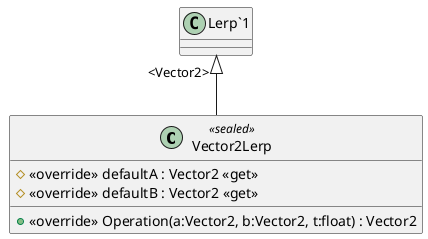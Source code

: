 @startuml
class Vector2Lerp <<sealed>> {
    # <<override>> defaultA : Vector2 <<get>>
    # <<override>> defaultB : Vector2 <<get>>
    + <<override>> Operation(a:Vector2, b:Vector2, t:float) : Vector2
}
"Lerp`1" "<Vector2>" <|-- Vector2Lerp
@enduml
